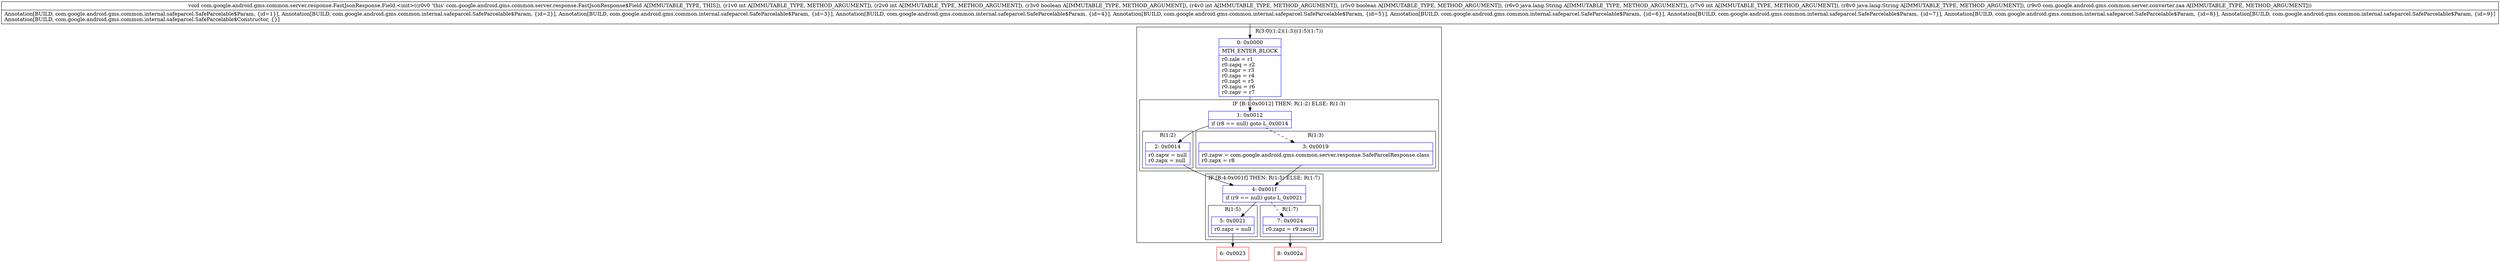 digraph "CFG forcom.google.android.gms.common.server.response.FastJsonResponse.Field.\<init\>(IIZIZLjava\/lang\/String;ILjava\/lang\/String;Lcom\/google\/android\/gms\/common\/server\/converter\/zaa;)V" {
subgraph cluster_Region_1382413858 {
label = "R(3:0|(1:2)(1:3)|(1:5)(1:7))";
node [shape=record,color=blue];
Node_0 [shape=record,label="{0\:\ 0x0000|MTH_ENTER_BLOCK\l|r0.zale = r1\lr0.zapq = r2\lr0.zapr = r3\lr0.zaps = r4\lr0.zapt = r5\lr0.zapu = r6\lr0.zapv = r7\l}"];
subgraph cluster_IfRegion_1848922015 {
label = "IF [B:1:0x0012] THEN: R(1:2) ELSE: R(1:3)";
node [shape=record,color=blue];
Node_1 [shape=record,label="{1\:\ 0x0012|if (r8 == null) goto L_0x0014\l}"];
subgraph cluster_Region_743779170 {
label = "R(1:2)";
node [shape=record,color=blue];
Node_2 [shape=record,label="{2\:\ 0x0014|r0.zapw = null\lr0.zapx = null\l}"];
}
subgraph cluster_Region_973653771 {
label = "R(1:3)";
node [shape=record,color=blue];
Node_3 [shape=record,label="{3\:\ 0x0019|r0.zapw = com.google.android.gms.common.server.response.SafeParcelResponse.class\lr0.zapx = r8\l}"];
}
}
subgraph cluster_IfRegion_1201795726 {
label = "IF [B:4:0x001f] THEN: R(1:5) ELSE: R(1:7)";
node [shape=record,color=blue];
Node_4 [shape=record,label="{4\:\ 0x001f|if (r9 == null) goto L_0x0021\l}"];
subgraph cluster_Region_186975570 {
label = "R(1:5)";
node [shape=record,color=blue];
Node_5 [shape=record,label="{5\:\ 0x0021|r0.zapz = null\l}"];
}
subgraph cluster_Region_246292847 {
label = "R(1:7)";
node [shape=record,color=blue];
Node_7 [shape=record,label="{7\:\ 0x0024|r0.zapz = r9.zaci()\l}"];
}
}
}
Node_6 [shape=record,color=red,label="{6\:\ 0x0023}"];
Node_8 [shape=record,color=red,label="{8\:\ 0x002a}"];
MethodNode[shape=record,label="{void com.google.android.gms.common.server.response.FastJsonResponse.Field.\<init\>((r0v0 'this' com.google.android.gms.common.server.response.FastJsonResponse$Field A[IMMUTABLE_TYPE, THIS]), (r1v0 int A[IMMUTABLE_TYPE, METHOD_ARGUMENT]), (r2v0 int A[IMMUTABLE_TYPE, METHOD_ARGUMENT]), (r3v0 boolean A[IMMUTABLE_TYPE, METHOD_ARGUMENT]), (r4v0 int A[IMMUTABLE_TYPE, METHOD_ARGUMENT]), (r5v0 boolean A[IMMUTABLE_TYPE, METHOD_ARGUMENT]), (r6v0 java.lang.String A[IMMUTABLE_TYPE, METHOD_ARGUMENT]), (r7v0 int A[IMMUTABLE_TYPE, METHOD_ARGUMENT]), (r8v0 java.lang.String A[IMMUTABLE_TYPE, METHOD_ARGUMENT]), (r9v0 com.google.android.gms.common.server.converter.zaa A[IMMUTABLE_TYPE, METHOD_ARGUMENT]))  | Annotation[BUILD, com.google.android.gms.common.internal.safeparcel.SafeParcelable$Param, \{id=1\}], Annotation[BUILD, com.google.android.gms.common.internal.safeparcel.SafeParcelable$Param, \{id=2\}], Annotation[BUILD, com.google.android.gms.common.internal.safeparcel.SafeParcelable$Param, \{id=3\}], Annotation[BUILD, com.google.android.gms.common.internal.safeparcel.SafeParcelable$Param, \{id=4\}], Annotation[BUILD, com.google.android.gms.common.internal.safeparcel.SafeParcelable$Param, \{id=5\}], Annotation[BUILD, com.google.android.gms.common.internal.safeparcel.SafeParcelable$Param, \{id=6\}], Annotation[BUILD, com.google.android.gms.common.internal.safeparcel.SafeParcelable$Param, \{id=7\}], Annotation[BUILD, com.google.android.gms.common.internal.safeparcel.SafeParcelable$Param, \{id=8\}], Annotation[BUILD, com.google.android.gms.common.internal.safeparcel.SafeParcelable$Param, \{id=9\}]\lAnnotation[BUILD, com.google.android.gms.common.internal.safeparcel.SafeParcelable$Constructor, \{\}]\l}"];
MethodNode -> Node_0;
Node_0 -> Node_1;
Node_1 -> Node_2;
Node_1 -> Node_3[style=dashed];
Node_2 -> Node_4;
Node_3 -> Node_4;
Node_4 -> Node_5;
Node_4 -> Node_7[style=dashed];
Node_5 -> Node_6;
Node_7 -> Node_8;
}

